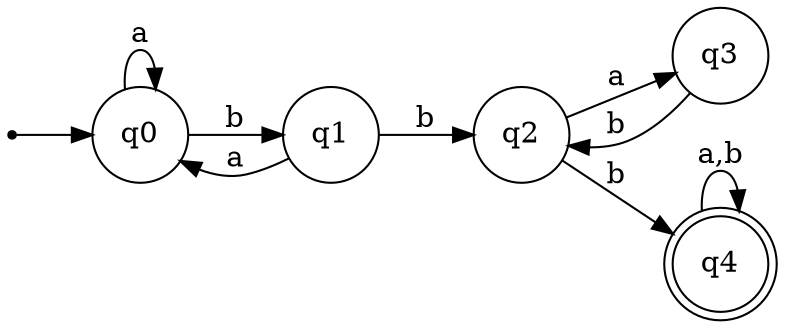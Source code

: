 digraph finite_state_machine {
    rankdir=LR;
    size="8,5"

    node [shape = point]; p
    node [shape = circle]; q0
    node [shape = circle]; q1;
    node [shape = circle]; q2;
    node [shape = circle]; q3;
    node [shape = doublecircle]; q4;

    p  -> q0;
    q0 -> q0 [ label = "a" ];
    q0 -> q1 [ label = "b" ];
    q1 -> q0 [ label = "a" ];
    q1 -> q2 [ label = "b" ];
    q2 -> q3 [ label = "a" ];
    q3 -> q2 [ label = "b" ];
    q2 -> q4 [ label = "b" ];
    q4 -> q4 [ label = "a,b" ];
}


